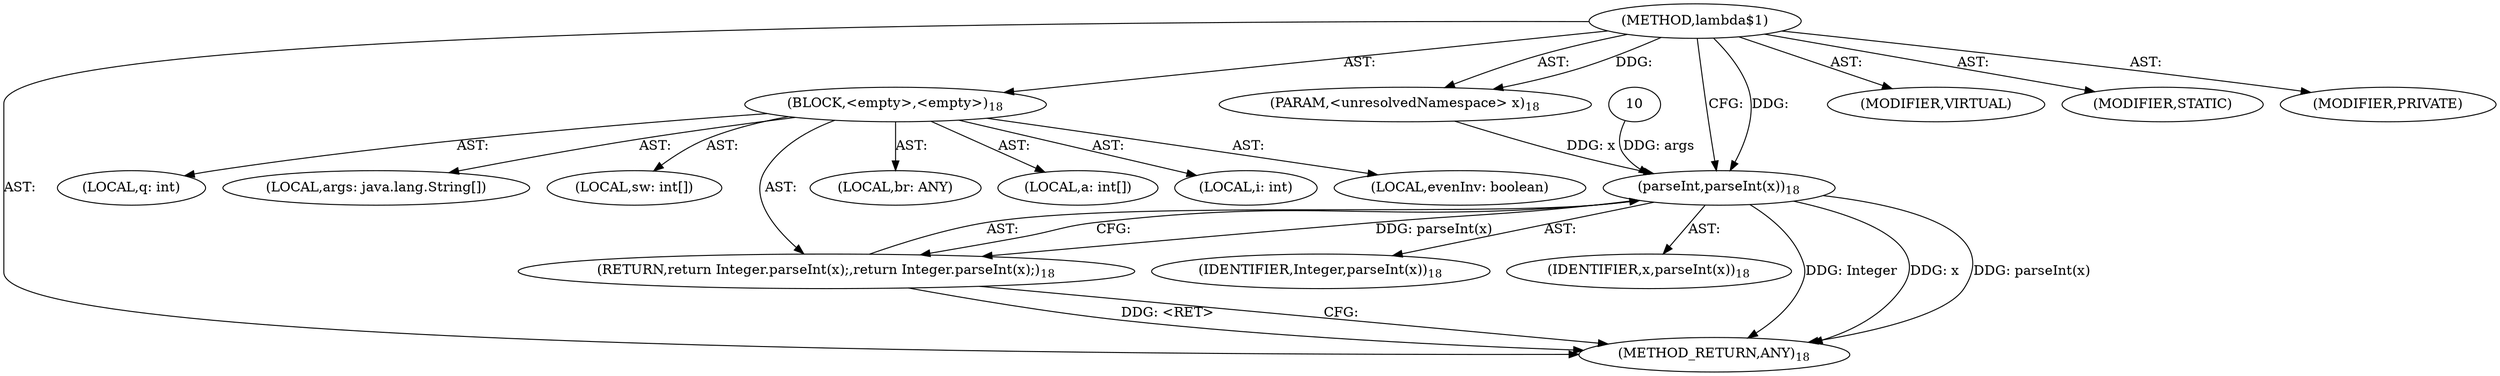 digraph "lambda$1" {  
"222" [label = <(METHOD,lambda$1)> ]
"223" [label = <(PARAM,&lt;unresolvedNamespace&gt; x)<SUB>18</SUB>> ]
"224" [label = <(BLOCK,&lt;empty&gt;,&lt;empty&gt;)<SUB>18</SUB>> ]
"225" [label = <(LOCAL,sw: int[])> ]
"226" [label = <(LOCAL,br: ANY)> ]
"227" [label = <(LOCAL,a: int[])> ]
"228" [label = <(LOCAL,i: int)> ]
"229" [label = <(LOCAL,evenInv: boolean)> ]
"230" [label = <(LOCAL,q: int)> ]
"231" [label = <(LOCAL,args: java.lang.String[])> ]
"232" [label = <(RETURN,return Integer.parseInt(x);,return Integer.parseInt(x);)<SUB>18</SUB>> ]
"233" [label = <(parseInt,parseInt(x))<SUB>18</SUB>> ]
"234" [label = <(IDENTIFIER,Integer,parseInt(x))<SUB>18</SUB>> ]
"235" [label = <(IDENTIFIER,x,parseInt(x))<SUB>18</SUB>> ]
"236" [label = <(METHOD_RETURN,ANY)<SUB>18</SUB>> ]
"237" [label = <(MODIFIER,VIRTUAL)> ]
"238" [label = <(MODIFIER,STATIC)> ]
"239" [label = <(MODIFIER,PRIVATE)> ]
  "222" -> "223"  [ label = "AST: "] 
  "222" -> "224"  [ label = "AST: "] 
  "222" -> "236"  [ label = "AST: "] 
  "222" -> "237"  [ label = "AST: "] 
  "222" -> "238"  [ label = "AST: "] 
  "222" -> "239"  [ label = "AST: "] 
  "224" -> "225"  [ label = "AST: "] 
  "224" -> "226"  [ label = "AST: "] 
  "224" -> "227"  [ label = "AST: "] 
  "224" -> "228"  [ label = "AST: "] 
  "224" -> "229"  [ label = "AST: "] 
  "224" -> "230"  [ label = "AST: "] 
  "224" -> "231"  [ label = "AST: "] 
  "224" -> "232"  [ label = "AST: "] 
  "232" -> "233"  [ label = "AST: "] 
  "233" -> "234"  [ label = "AST: "] 
  "233" -> "235"  [ label = "AST: "] 
  "232" -> "236"  [ label = "CFG: "] 
  "233" -> "232"  [ label = "CFG: "] 
  "222" -> "233"  [ label = "CFG: "] 
  "232" -> "236"  [ label = "DDG: &lt;RET&gt;"] 
  "233" -> "236"  [ label = "DDG: Integer"] 
  "233" -> "236"  [ label = "DDG: x"] 
  "233" -> "236"  [ label = "DDG: parseInt(x)"] 
  "222" -> "223"  [ label = "DDG: "] 
  "233" -> "232"  [ label = "DDG: parseInt(x)"] 
  "10" -> "233"  [ label = "DDG: args"] 
  "222" -> "233"  [ label = "DDG: "] 
  "223" -> "233"  [ label = "DDG: x"] 
}
